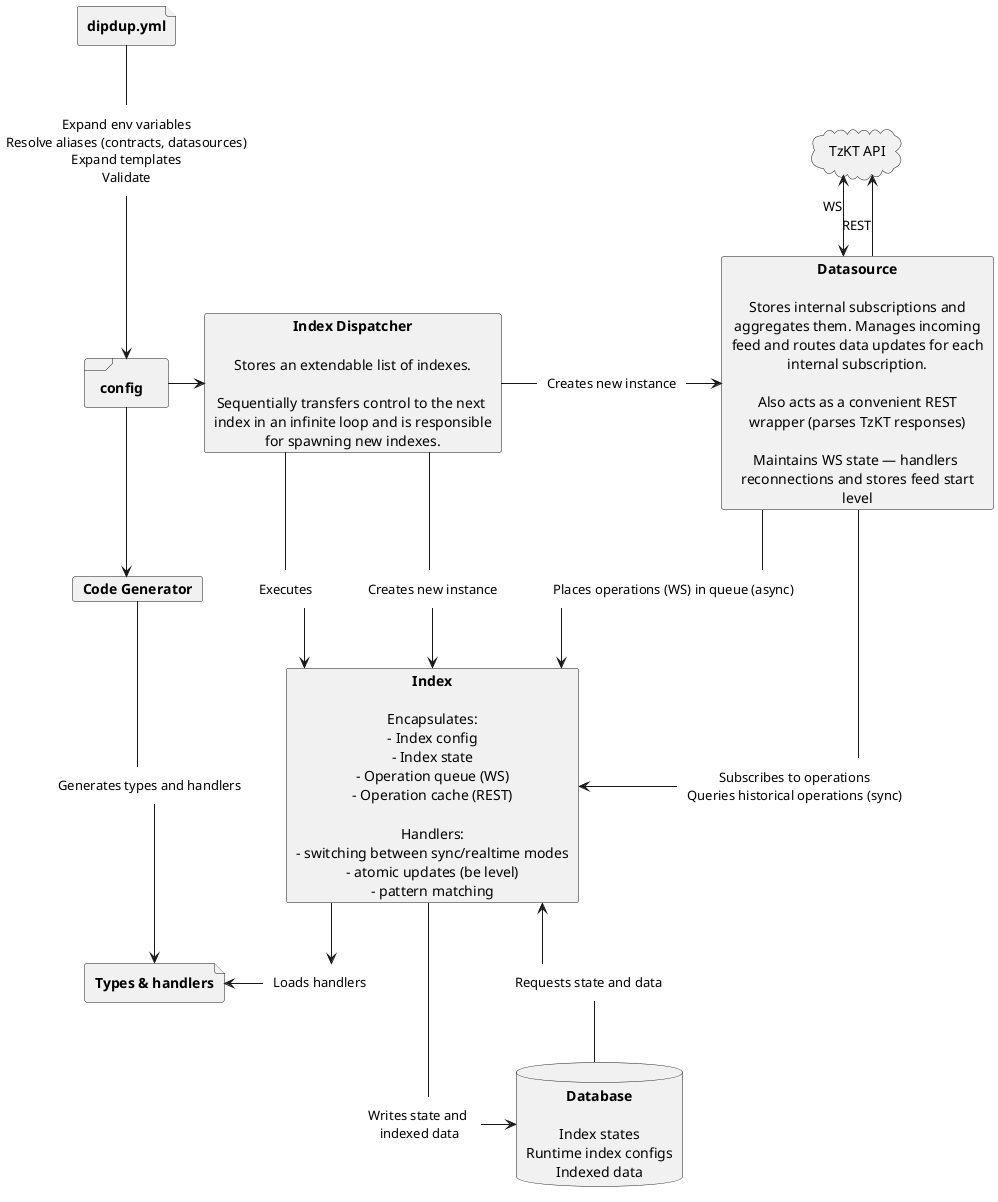 @startuml

<style>
label {
HorizontalAlignment center
FontSize 13
}

card {
HorizontalAlignment center
}

database {
HorizontalAlignment center
}

</style>

skinparam linetype ortho
skinparam maxMessageSize 100


file dipdup[
<b>dipdup.yml</b>
]

label steps[
Expand env variables
Resolve aliases (contracts, datasources)
Expand templates
Validate
]

frame config[
<b>config</b>
]

card generator[
<b>Code Generator</b>
]

label generate_types_handlers [
Generates types and handlers
]

file types_handlers[
<b>Types & handlers</b>
]

card index_dispatcher[
<b>Index Dispatcher</b>

Stores an extendable list of indexes.

Sequentially transfers control to the next 
index in an infinite loop and is responsible
for spawning new indexes.
]

label new_instance[
Creates new instance
]

label new_instance_2[
Creates new instance
]

card datasource[
<b>Datasource</b>

Stores internal subscriptions and
aggregates them. Manages incoming
feed and routes data updates for each
internal subscription.

Also acts as a convenient REST
wrapper (parses TzKT responses)

Maintains WS state — handlers 
reconnections and stores feed start
level
]

cloud tzkt[
TzKT API
]

label execute [
Executes
]

card index[
<b>Index</b>

Encapsulates:
- Index config
- Index state
- Operation queue (WS)
- Operation cache (REST)

Handlers:
- switching between sync/realtime modes
- atomic updates (be level)
- pattern matching
]

label places_operations[
Places operations (WS) in queue (async)
]

label subscribes_queries[
Subscribes to operations
Queries historical operations (sync)
]

label loads_handlers[
Loads handlers
]

label state_indexes_data[
Writes state and 
indexed data
]

label requests_state_data[
Requests state and data
]

database db[
<b>Database</b>

Index states
Runtime index configs
Indexed data
]

dipdup -- steps
steps --> config

config --> generator

generator -down- generate_types_handlers
generate_types_handlers -down-> types_handlers

config -> index_dispatcher
index_dispatcher - new_instance
new_instance -> datasource


tzkt <-down-> datasource : WS
tzkt <-down- datasource : REST

index_dispatcher -right- execute
execute -> index
index_dispatcher -down- new_instance_2
new_instance_2 --> index

datasource -down- places_operations
places_operations -down-> index
datasource -down- subscribes_queries
index <-right- subscribes_queries

index -> loads_handlers
types_handlers <-right- loads_handlers
'loads_handlers -> types_handlers

db -up- requests_state_data
requests_state_data -up-> index

db <-left- state_indexes_data
state_indexes_data -up- index

@enduml